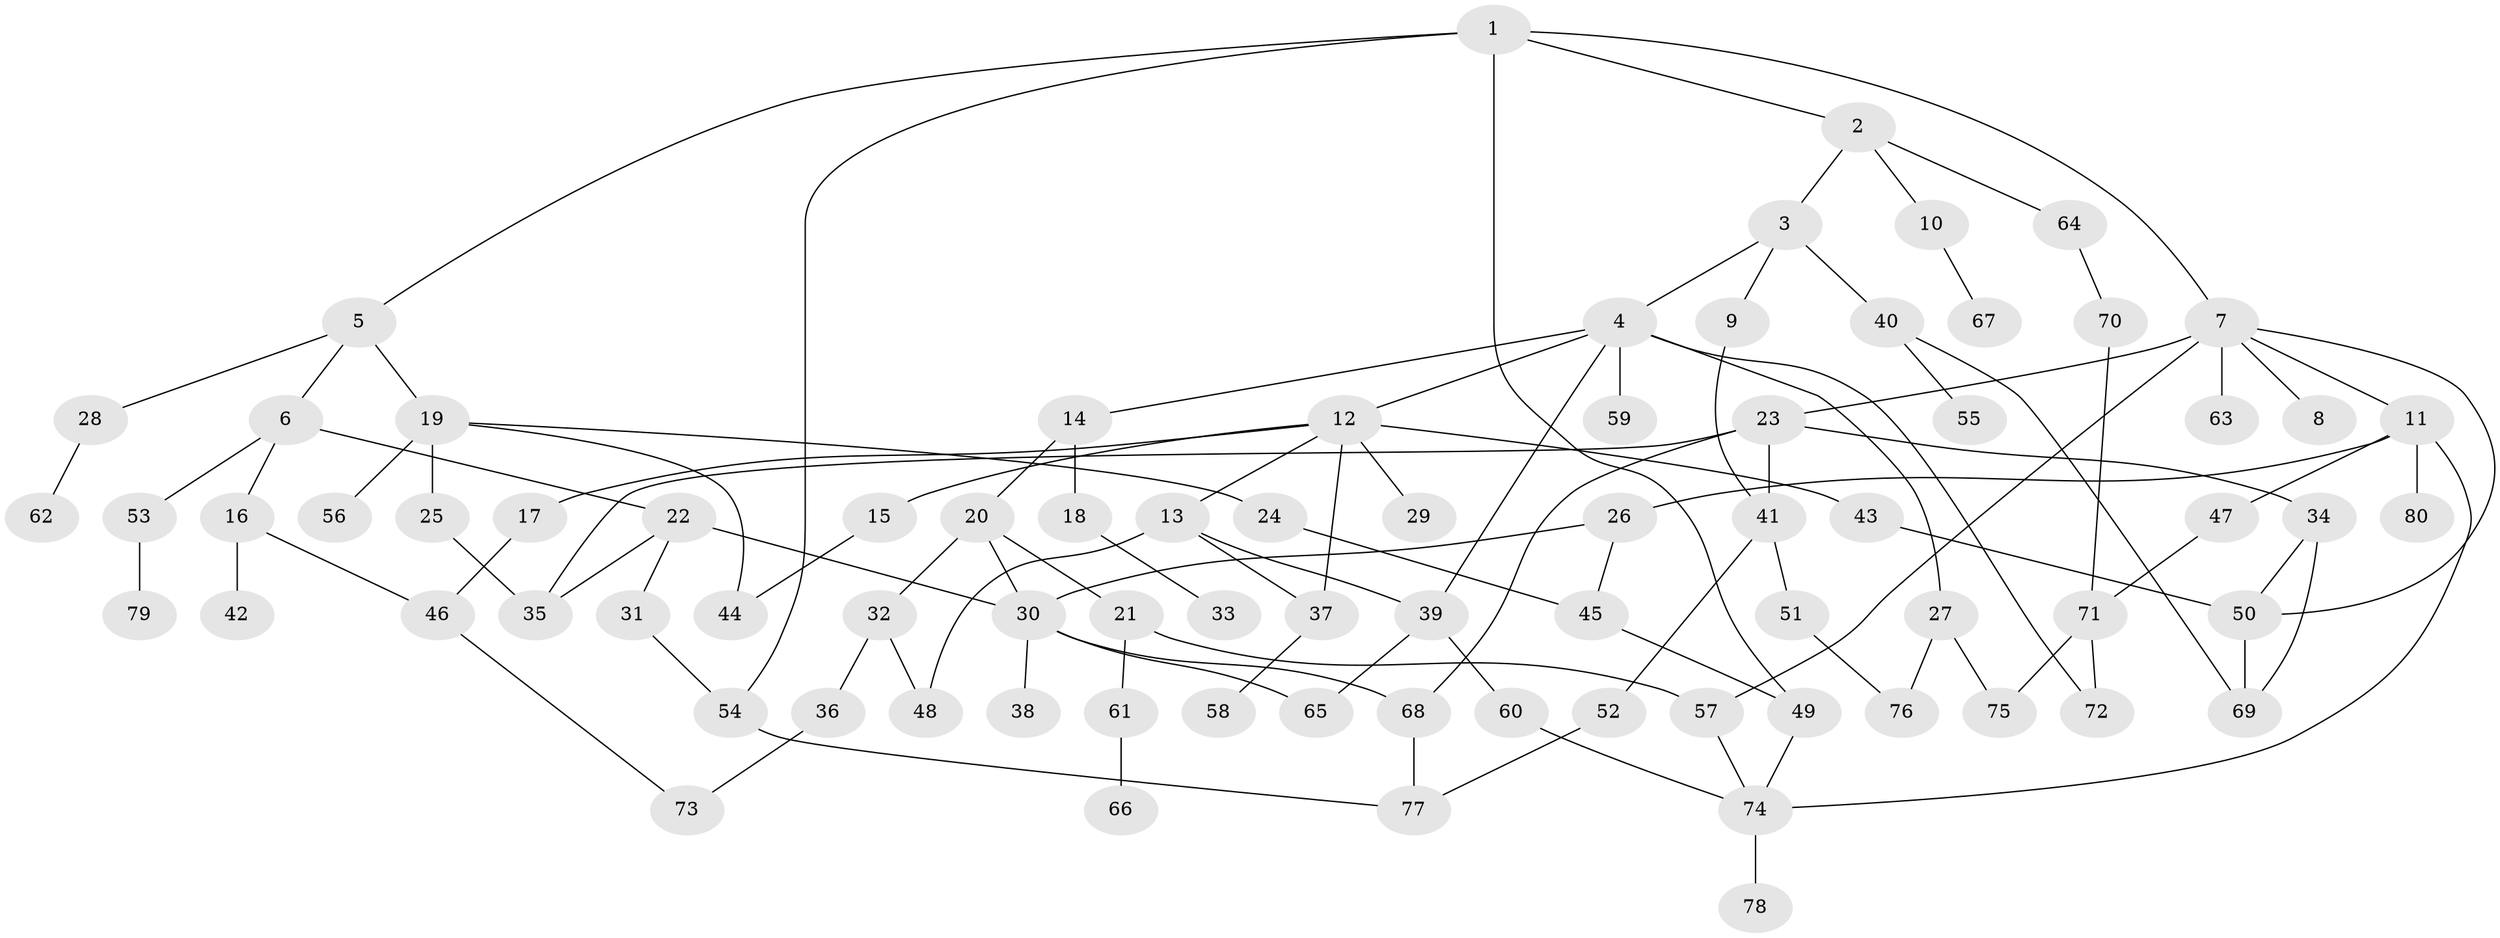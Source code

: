 // coarse degree distribution, {7: 0.020833333333333332, 4: 0.1875, 5: 0.020833333333333332, 6: 0.10416666666666667, 1: 0.22916666666666666, 8: 0.041666666666666664, 3: 0.14583333333333334, 2: 0.25}
// Generated by graph-tools (version 1.1) at 2025/23/03/03/25 07:23:33]
// undirected, 80 vertices, 109 edges
graph export_dot {
graph [start="1"]
  node [color=gray90,style=filled];
  1;
  2;
  3;
  4;
  5;
  6;
  7;
  8;
  9;
  10;
  11;
  12;
  13;
  14;
  15;
  16;
  17;
  18;
  19;
  20;
  21;
  22;
  23;
  24;
  25;
  26;
  27;
  28;
  29;
  30;
  31;
  32;
  33;
  34;
  35;
  36;
  37;
  38;
  39;
  40;
  41;
  42;
  43;
  44;
  45;
  46;
  47;
  48;
  49;
  50;
  51;
  52;
  53;
  54;
  55;
  56;
  57;
  58;
  59;
  60;
  61;
  62;
  63;
  64;
  65;
  66;
  67;
  68;
  69;
  70;
  71;
  72;
  73;
  74;
  75;
  76;
  77;
  78;
  79;
  80;
  1 -- 2;
  1 -- 5;
  1 -- 7;
  1 -- 49;
  1 -- 54;
  2 -- 3;
  2 -- 10;
  2 -- 64;
  3 -- 4;
  3 -- 9;
  3 -- 40;
  4 -- 12;
  4 -- 14;
  4 -- 27;
  4 -- 39;
  4 -- 59;
  4 -- 72;
  5 -- 6;
  5 -- 19;
  5 -- 28;
  6 -- 16;
  6 -- 22;
  6 -- 53;
  7 -- 8;
  7 -- 11;
  7 -- 23;
  7 -- 57;
  7 -- 63;
  7 -- 50;
  9 -- 41;
  10 -- 67;
  11 -- 26;
  11 -- 47;
  11 -- 80;
  11 -- 74;
  12 -- 13;
  12 -- 15;
  12 -- 17;
  12 -- 29;
  12 -- 43;
  12 -- 37;
  13 -- 37;
  13 -- 48;
  13 -- 39;
  14 -- 18;
  14 -- 20;
  15 -- 44;
  16 -- 42;
  16 -- 46;
  17 -- 46;
  18 -- 33;
  19 -- 24;
  19 -- 25;
  19 -- 44;
  19 -- 56;
  20 -- 21;
  20 -- 30;
  20 -- 32;
  21 -- 61;
  21 -- 57;
  22 -- 31;
  22 -- 35;
  22 -- 30;
  23 -- 34;
  23 -- 68;
  23 -- 35;
  23 -- 41;
  24 -- 45;
  25 -- 35;
  26 -- 45;
  26 -- 30;
  27 -- 75;
  27 -- 76;
  28 -- 62;
  30 -- 38;
  30 -- 65;
  30 -- 68;
  31 -- 54;
  32 -- 36;
  32 -- 48;
  34 -- 69;
  34 -- 50;
  36 -- 73;
  37 -- 58;
  39 -- 60;
  39 -- 65;
  40 -- 55;
  40 -- 69;
  41 -- 51;
  41 -- 52;
  43 -- 50;
  45 -- 49;
  46 -- 73;
  47 -- 71;
  49 -- 74;
  50 -- 69;
  51 -- 76;
  52 -- 77;
  53 -- 79;
  54 -- 77;
  57 -- 74;
  60 -- 74;
  61 -- 66;
  64 -- 70;
  68 -- 77;
  70 -- 71;
  71 -- 75;
  71 -- 72;
  74 -- 78;
}
